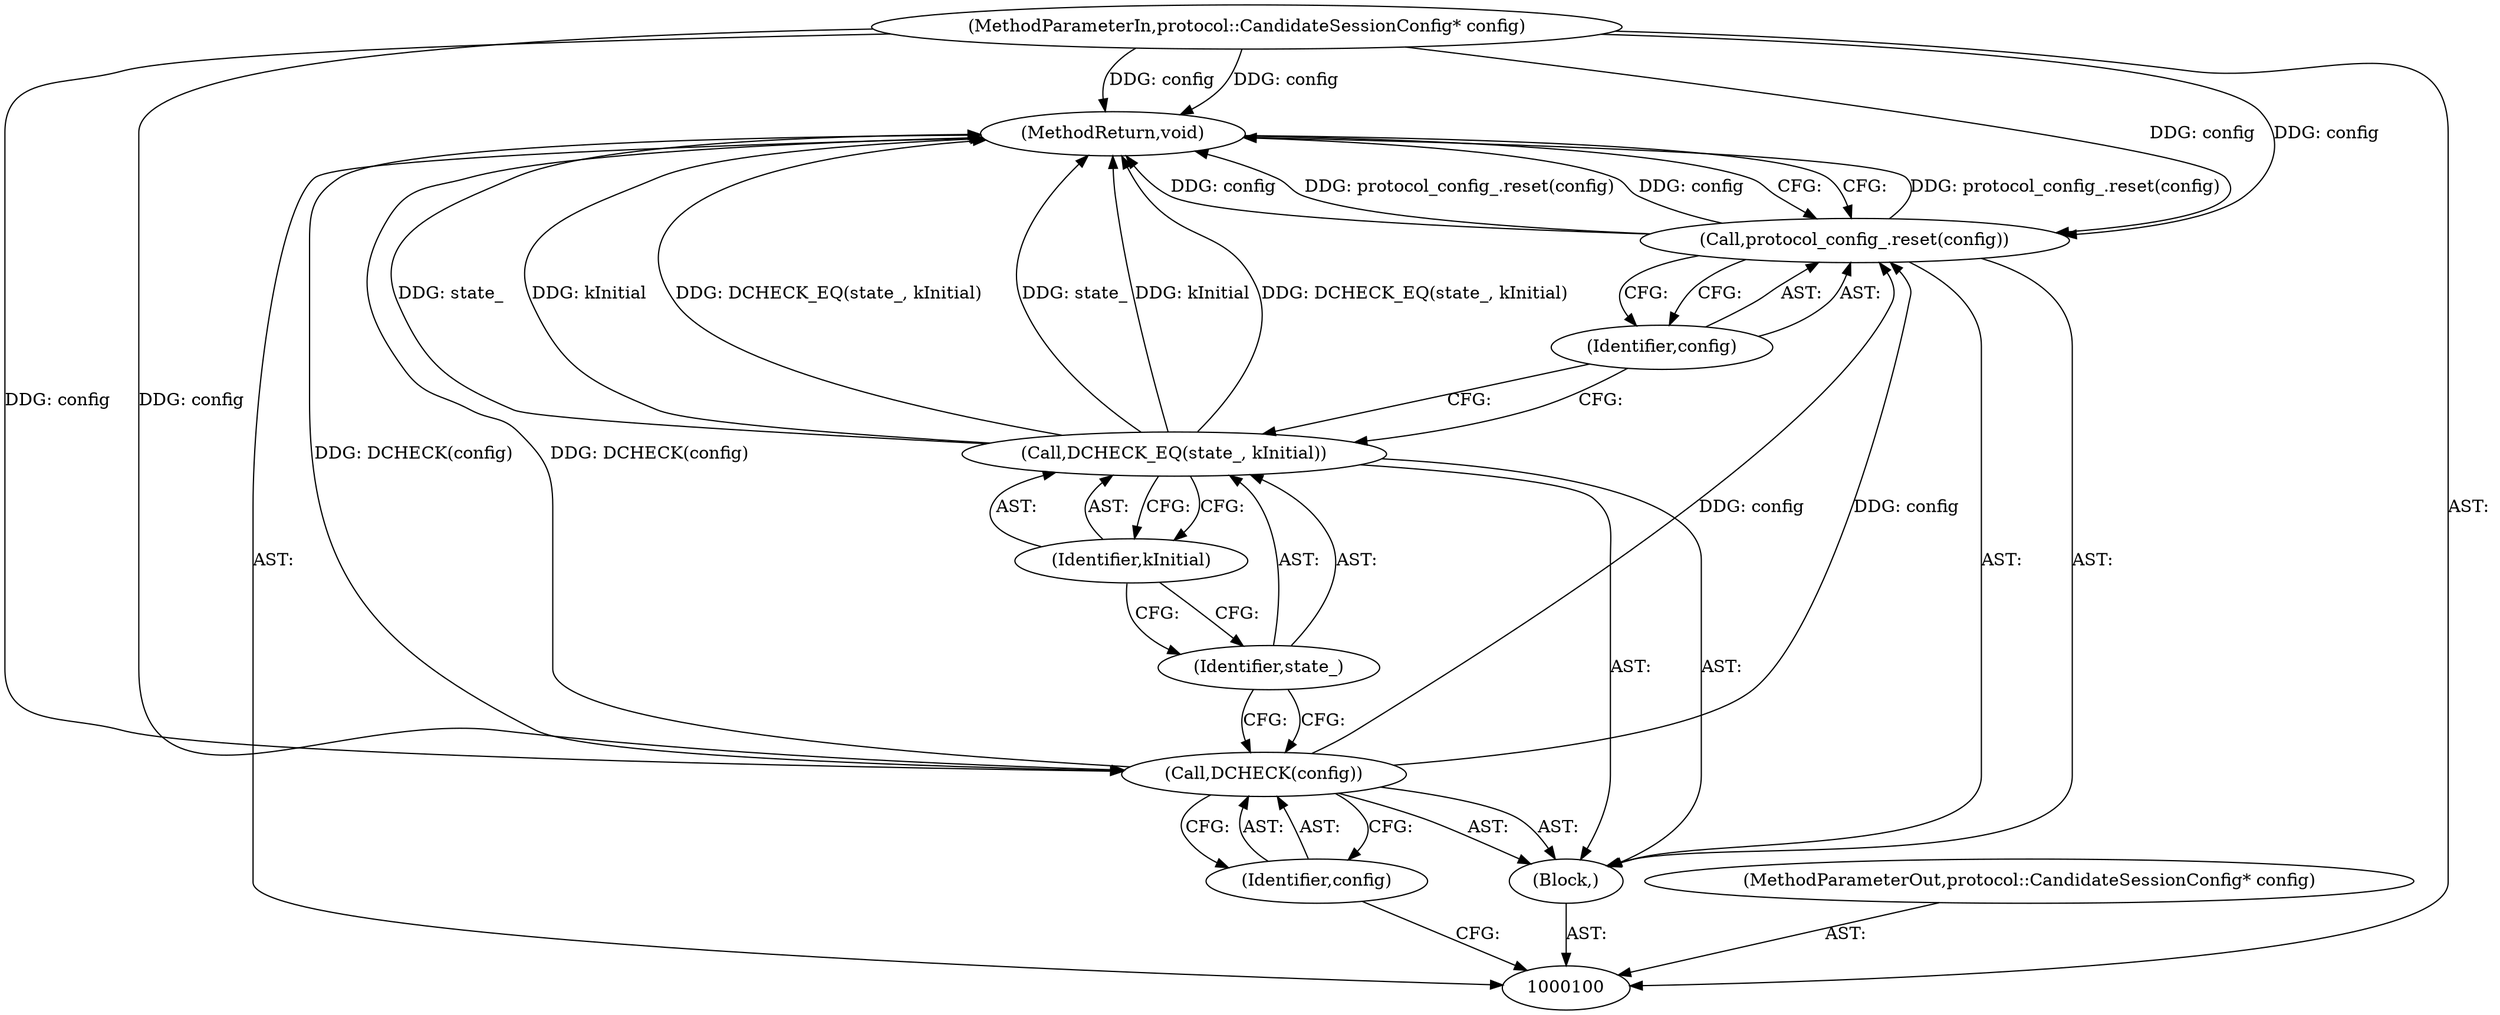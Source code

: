digraph "0_Chrome_a46bcef82b29d30836a0f26226e3d4aca4fa9612_16" {
"1000110" [label="(MethodReturn,void)"];
"1000102" [label="(Block,)"];
"1000101" [label="(MethodParameterIn,protocol::CandidateSessionConfig* config)"];
"1000128" [label="(MethodParameterOut,protocol::CandidateSessionConfig* config)"];
"1000103" [label="(Call,DCHECK(config))"];
"1000104" [label="(Identifier,config)"];
"1000106" [label="(Identifier,state_)"];
"1000107" [label="(Identifier,kInitial)"];
"1000105" [label="(Call,DCHECK_EQ(state_, kInitial))"];
"1000109" [label="(Identifier,config)"];
"1000108" [label="(Call,protocol_config_.reset(config))"];
"1000110" -> "1000100"  [label="AST: "];
"1000110" -> "1000108"  [label="CFG: "];
"1000108" -> "1000110"  [label="DDG: protocol_config_.reset(config)"];
"1000108" -> "1000110"  [label="DDG: config"];
"1000105" -> "1000110"  [label="DDG: kInitial"];
"1000105" -> "1000110"  [label="DDG: DCHECK_EQ(state_, kInitial)"];
"1000105" -> "1000110"  [label="DDG: state_"];
"1000103" -> "1000110"  [label="DDG: DCHECK(config)"];
"1000101" -> "1000110"  [label="DDG: config"];
"1000102" -> "1000100"  [label="AST: "];
"1000103" -> "1000102"  [label="AST: "];
"1000105" -> "1000102"  [label="AST: "];
"1000108" -> "1000102"  [label="AST: "];
"1000101" -> "1000100"  [label="AST: "];
"1000101" -> "1000110"  [label="DDG: config"];
"1000101" -> "1000103"  [label="DDG: config"];
"1000101" -> "1000108"  [label="DDG: config"];
"1000128" -> "1000100"  [label="AST: "];
"1000103" -> "1000102"  [label="AST: "];
"1000103" -> "1000104"  [label="CFG: "];
"1000104" -> "1000103"  [label="AST: "];
"1000106" -> "1000103"  [label="CFG: "];
"1000103" -> "1000110"  [label="DDG: DCHECK(config)"];
"1000101" -> "1000103"  [label="DDG: config"];
"1000103" -> "1000108"  [label="DDG: config"];
"1000104" -> "1000103"  [label="AST: "];
"1000104" -> "1000100"  [label="CFG: "];
"1000103" -> "1000104"  [label="CFG: "];
"1000106" -> "1000105"  [label="AST: "];
"1000106" -> "1000103"  [label="CFG: "];
"1000107" -> "1000106"  [label="CFG: "];
"1000107" -> "1000105"  [label="AST: "];
"1000107" -> "1000106"  [label="CFG: "];
"1000105" -> "1000107"  [label="CFG: "];
"1000105" -> "1000102"  [label="AST: "];
"1000105" -> "1000107"  [label="CFG: "];
"1000106" -> "1000105"  [label="AST: "];
"1000107" -> "1000105"  [label="AST: "];
"1000109" -> "1000105"  [label="CFG: "];
"1000105" -> "1000110"  [label="DDG: kInitial"];
"1000105" -> "1000110"  [label="DDG: DCHECK_EQ(state_, kInitial)"];
"1000105" -> "1000110"  [label="DDG: state_"];
"1000109" -> "1000108"  [label="AST: "];
"1000109" -> "1000105"  [label="CFG: "];
"1000108" -> "1000109"  [label="CFG: "];
"1000108" -> "1000102"  [label="AST: "];
"1000108" -> "1000109"  [label="CFG: "];
"1000109" -> "1000108"  [label="AST: "];
"1000110" -> "1000108"  [label="CFG: "];
"1000108" -> "1000110"  [label="DDG: protocol_config_.reset(config)"];
"1000108" -> "1000110"  [label="DDG: config"];
"1000103" -> "1000108"  [label="DDG: config"];
"1000101" -> "1000108"  [label="DDG: config"];
}

